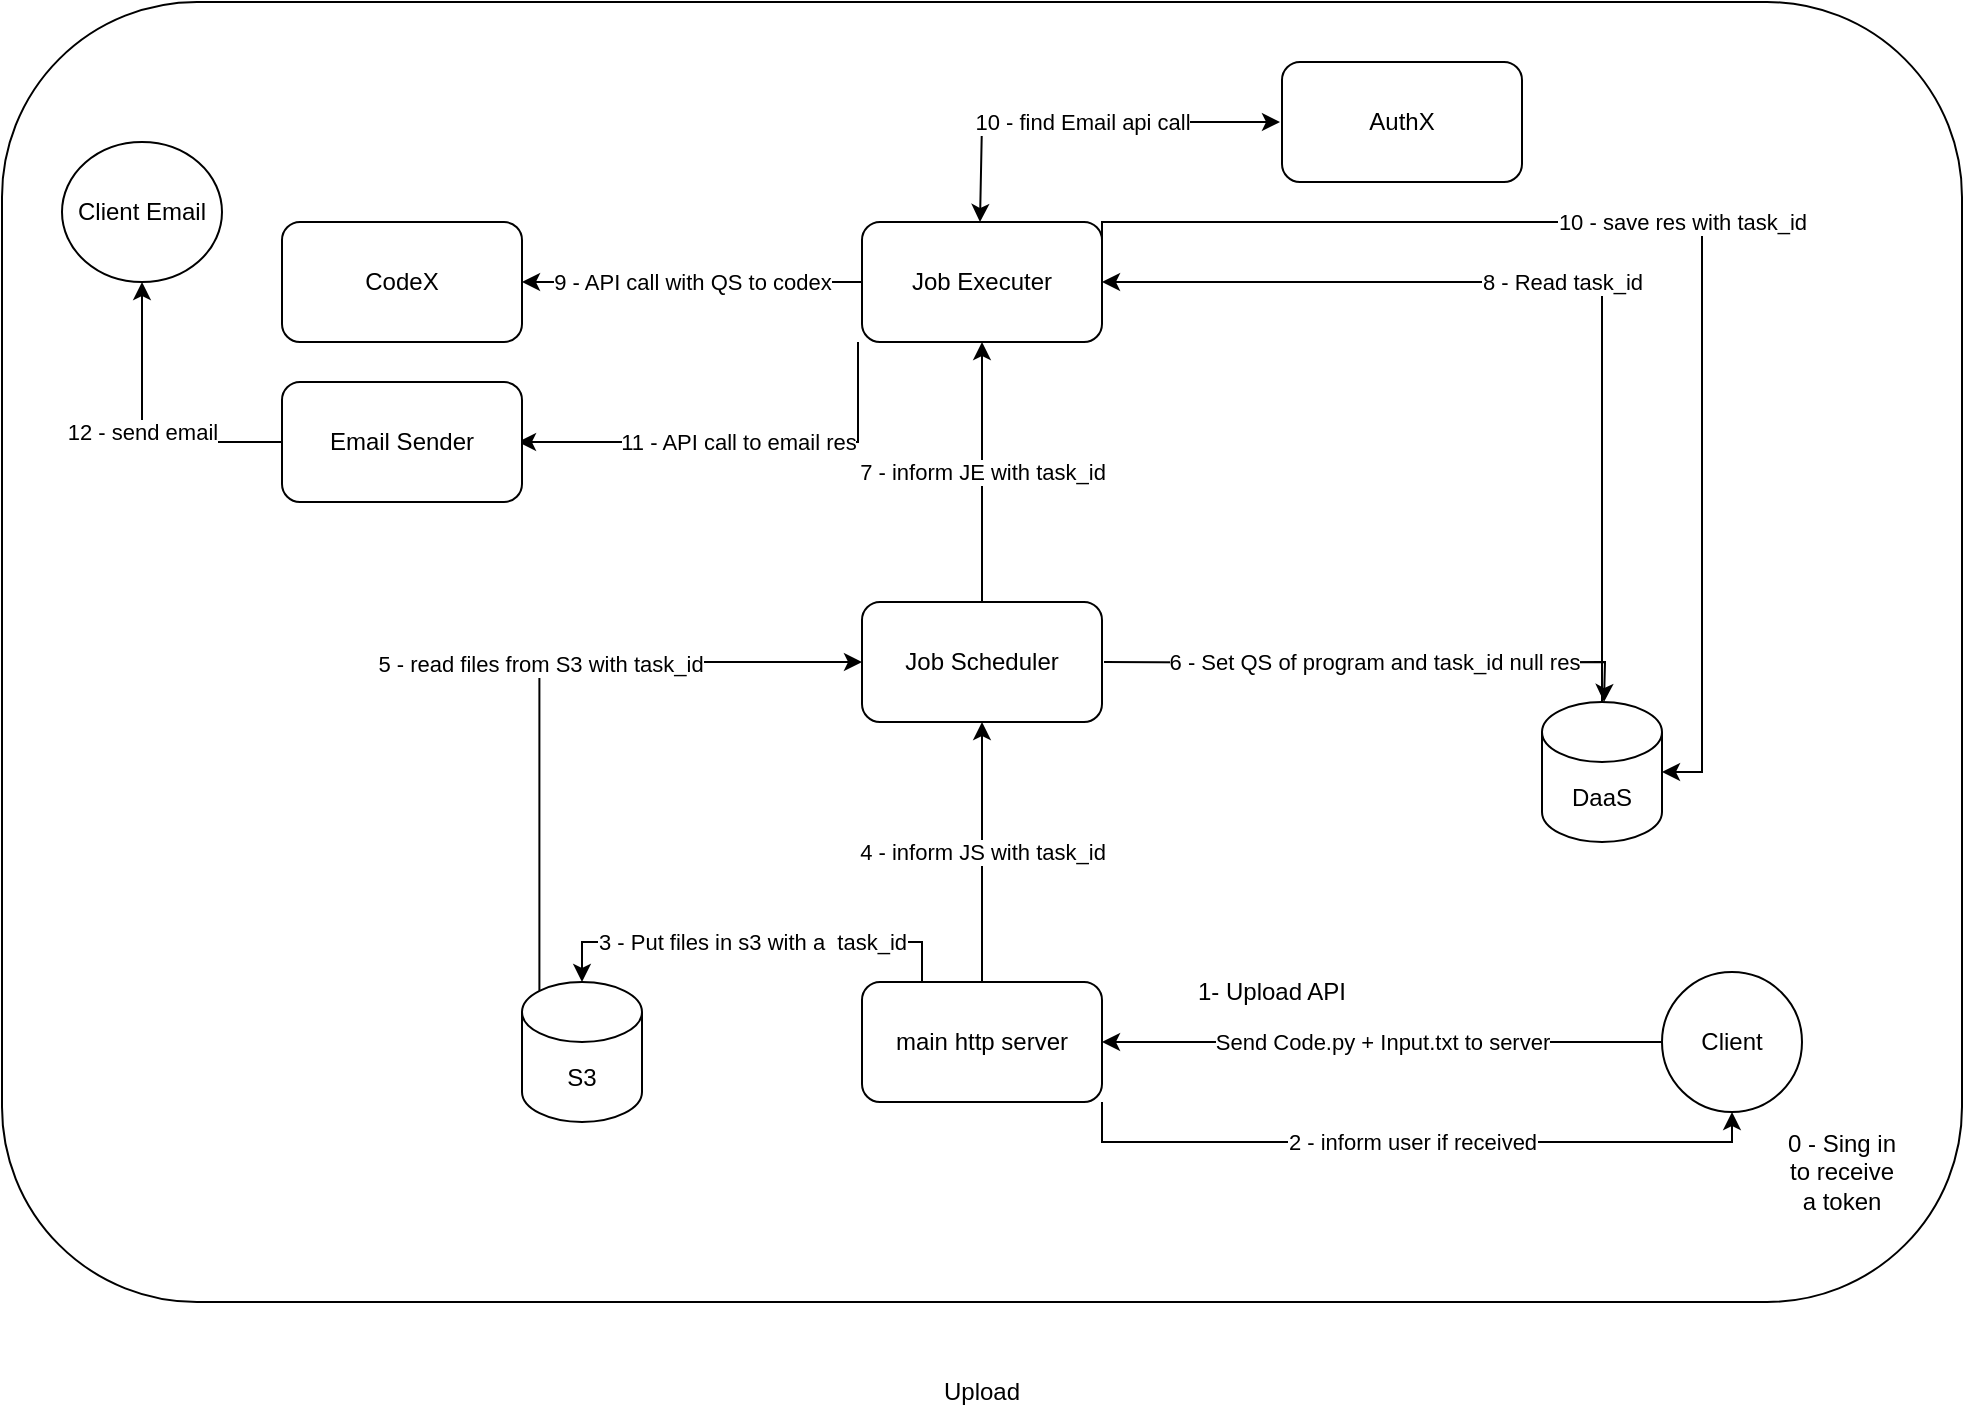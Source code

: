 <mxfile version="20.8.10" type="device"><diagram name="Page-1" id="YKlqJMxCrwO5h3I3f19s"><mxGraphModel dx="1713" dy="505" grid="1" gridSize="10" guides="1" tooltips="1" connect="1" arrows="1" fold="1" page="1" pageScale="1" pageWidth="850" pageHeight="1100" math="0" shadow="0"><root><mxCell id="0"/><mxCell id="1" parent="0"/><mxCell id="SpLWoaWz7Gwmaehw5l2N-1" value="" style="rounded=1;whiteSpace=wrap;html=1;" parent="1" vertex="1"><mxGeometry x="-100" y="30" width="980" height="650" as="geometry"/></mxCell><mxCell id="SpLWoaWz7Gwmaehw5l2N-2" value="Upload&lt;br&gt;" style="text;html=1;strokeColor=none;fillColor=none;align=center;verticalAlign=middle;whiteSpace=wrap;rounded=0;" parent="1" vertex="1"><mxGeometry x="360" y="710" width="60" height="30" as="geometry"/></mxCell><mxCell id="SpLWoaWz7Gwmaehw5l2N-9" value="2 - inform user if received" style="edgeStyle=orthogonalEdgeStyle;rounded=0;orthogonalLoop=1;jettySize=auto;html=1;exitX=1;exitY=1;exitDx=0;exitDy=0;entryX=0.5;entryY=1;entryDx=0;entryDy=0;" parent="1" source="SpLWoaWz7Gwmaehw5l2N-3" target="SpLWoaWz7Gwmaehw5l2N-5" edge="1"><mxGeometry relative="1" as="geometry"/></mxCell><mxCell id="SpLWoaWz7Gwmaehw5l2N-12" value="3 - Put files in s3 with a&amp;nbsp; task_id" style="edgeStyle=orthogonalEdgeStyle;rounded=0;orthogonalLoop=1;jettySize=auto;html=1;exitX=0.25;exitY=0;exitDx=0;exitDy=0;entryX=0.5;entryY=0;entryDx=0;entryDy=0;entryPerimeter=0;" parent="1" source="SpLWoaWz7Gwmaehw5l2N-3" target="SpLWoaWz7Gwmaehw5l2N-11" edge="1"><mxGeometry relative="1" as="geometry"/></mxCell><mxCell id="SpLWoaWz7Gwmaehw5l2N-14" value="4 - inform JS with task_id" style="edgeStyle=orthogonalEdgeStyle;rounded=0;orthogonalLoop=1;jettySize=auto;html=1;exitX=0.5;exitY=0;exitDx=0;exitDy=0;entryX=0.5;entryY=1;entryDx=0;entryDy=0;" parent="1" source="SpLWoaWz7Gwmaehw5l2N-3" target="SpLWoaWz7Gwmaehw5l2N-13" edge="1"><mxGeometry relative="1" as="geometry"/></mxCell><mxCell id="SpLWoaWz7Gwmaehw5l2N-3" value="main http server" style="rounded=1;whiteSpace=wrap;html=1;" parent="1" vertex="1"><mxGeometry x="330" y="520" width="120" height="60" as="geometry"/></mxCell><mxCell id="SpLWoaWz7Gwmaehw5l2N-7" value="Send Code.py + Input.txt to server" style="edgeStyle=orthogonalEdgeStyle;rounded=0;orthogonalLoop=1;jettySize=auto;html=1;exitX=0;exitY=0.5;exitDx=0;exitDy=0;entryX=1;entryY=0.5;entryDx=0;entryDy=0;" parent="1" source="SpLWoaWz7Gwmaehw5l2N-5" target="SpLWoaWz7Gwmaehw5l2N-3" edge="1"><mxGeometry relative="1" as="geometry"/></mxCell><mxCell id="SpLWoaWz7Gwmaehw5l2N-5" value="Client&lt;br&gt;" style="ellipse;whiteSpace=wrap;html=1;" parent="1" vertex="1"><mxGeometry x="730" y="515" width="70" height="70" as="geometry"/></mxCell><mxCell id="SpLWoaWz7Gwmaehw5l2N-6" value="0 - Sing in to receive a token" style="text;html=1;strokeColor=none;fillColor=none;align=center;verticalAlign=middle;whiteSpace=wrap;rounded=0;" parent="1" vertex="1"><mxGeometry x="790" y="600" width="60" height="30" as="geometry"/></mxCell><mxCell id="SpLWoaWz7Gwmaehw5l2N-8" value="1- Upload API" style="text;html=1;strokeColor=none;fillColor=none;align=center;verticalAlign=middle;whiteSpace=wrap;rounded=0;" parent="1" vertex="1"><mxGeometry x="490" y="510" width="90" height="30" as="geometry"/></mxCell><mxCell id="SpLWoaWz7Gwmaehw5l2N-15" value="5 - read files from S3 with task_id" style="edgeStyle=orthogonalEdgeStyle;rounded=0;orthogonalLoop=1;jettySize=auto;html=1;exitX=0.145;exitY=0;exitDx=0;exitDy=4.35;exitPerimeter=0;entryX=0;entryY=0.5;entryDx=0;entryDy=0;" parent="1" source="SpLWoaWz7Gwmaehw5l2N-11" target="SpLWoaWz7Gwmaehw5l2N-13" edge="1"><mxGeometry relative="1" as="geometry"><Array as="points"><mxPoint x="169" y="360"/></Array></mxGeometry></mxCell><mxCell id="SpLWoaWz7Gwmaehw5l2N-11" value="S3" style="shape=cylinder3;whiteSpace=wrap;html=1;boundedLbl=1;backgroundOutline=1;size=15;" parent="1" vertex="1"><mxGeometry x="160" y="520" width="60" height="70" as="geometry"/></mxCell><mxCell id="SpLWoaWz7Gwmaehw5l2N-18" value="6 - Set QS of program and task_id null res" style="edgeStyle=orthogonalEdgeStyle;rounded=0;orthogonalLoop=1;jettySize=auto;html=1;exitX=1;exitY=0.5;exitDx=0;exitDy=0;entryX=0.5;entryY=0;entryDx=0;entryDy=0;entryPerimeter=0;" parent="1" edge="1"><mxGeometry relative="1" as="geometry"><mxPoint x="451" y="360" as="sourcePoint"/><mxPoint x="701" y="380" as="targetPoint"/></mxGeometry></mxCell><mxCell id="SpLWoaWz7Gwmaehw5l2N-21" value="7 - inform JE with task_id" style="edgeStyle=orthogonalEdgeStyle;rounded=0;orthogonalLoop=1;jettySize=auto;html=1;exitX=0.5;exitY=0;exitDx=0;exitDy=0;entryX=0.5;entryY=1;entryDx=0;entryDy=0;" parent="1" source="SpLWoaWz7Gwmaehw5l2N-13" target="SpLWoaWz7Gwmaehw5l2N-19" edge="1"><mxGeometry relative="1" as="geometry"/></mxCell><mxCell id="SpLWoaWz7Gwmaehw5l2N-13" value="Job Scheduler" style="rounded=1;whiteSpace=wrap;html=1;" parent="1" vertex="1"><mxGeometry x="330" y="330" width="120" height="60" as="geometry"/></mxCell><mxCell id="SpLWoaWz7Gwmaehw5l2N-22" value="8 - Read task_id" style="edgeStyle=orthogonalEdgeStyle;rounded=0;orthogonalLoop=1;jettySize=auto;html=1;exitX=0.5;exitY=0;exitDx=0;exitDy=0;exitPerimeter=0;entryX=1;entryY=0.5;entryDx=0;entryDy=0;" parent="1" source="SpLWoaWz7Gwmaehw5l2N-17" target="SpLWoaWz7Gwmaehw5l2N-19" edge="1"><mxGeometry relative="1" as="geometry"/></mxCell><mxCell id="SpLWoaWz7Gwmaehw5l2N-17" value="DaaS" style="shape=cylinder3;whiteSpace=wrap;html=1;boundedLbl=1;backgroundOutline=1;size=15;" parent="1" vertex="1"><mxGeometry x="670" y="380" width="60" height="70" as="geometry"/></mxCell><mxCell id="SpLWoaWz7Gwmaehw5l2N-24" value="9 - API call with QS to codex" style="edgeStyle=orthogonalEdgeStyle;rounded=0;orthogonalLoop=1;jettySize=auto;html=1;exitX=0;exitY=0.5;exitDx=0;exitDy=0;entryX=1;entryY=0.5;entryDx=0;entryDy=0;" parent="1" source="SpLWoaWz7Gwmaehw5l2N-19" target="SpLWoaWz7Gwmaehw5l2N-23" edge="1"><mxGeometry relative="1" as="geometry"/></mxCell><mxCell id="SpLWoaWz7Gwmaehw5l2N-25" value="10 - save res with task_id" style="edgeStyle=orthogonalEdgeStyle;rounded=0;orthogonalLoop=1;jettySize=auto;html=1;exitX=1;exitY=0.25;exitDx=0;exitDy=0;entryX=1;entryY=0.5;entryDx=0;entryDy=0;entryPerimeter=0;" parent="1" source="SpLWoaWz7Gwmaehw5l2N-19" target="SpLWoaWz7Gwmaehw5l2N-17" edge="1"><mxGeometry relative="1" as="geometry"><Array as="points"><mxPoint x="450" y="140"/><mxPoint x="750" y="140"/><mxPoint x="750" y="415"/></Array></mxGeometry></mxCell><mxCell id="SpLWoaWz7Gwmaehw5l2N-26" value="11 - API call to email res" style="edgeStyle=orthogonalEdgeStyle;rounded=0;orthogonalLoop=1;jettySize=auto;html=1;exitX=0;exitY=1;exitDx=0;exitDy=0;entryX=1;entryY=0.5;entryDx=0;entryDy=0;" parent="1" edge="1"><mxGeometry relative="1" as="geometry"><mxPoint x="328" y="200" as="sourcePoint"/><mxPoint x="158" y="250" as="targetPoint"/><Array as="points"><mxPoint x="328" y="250"/><mxPoint x="158" y="250"/></Array></mxGeometry></mxCell><mxCell id="SpLWoaWz7Gwmaehw5l2N-19" value="Job Executer" style="rounded=1;whiteSpace=wrap;html=1;" parent="1" vertex="1"><mxGeometry x="330" y="140" width="120" height="60" as="geometry"/></mxCell><mxCell id="SpLWoaWz7Gwmaehw5l2N-31" value="12 - send email" style="edgeStyle=orthogonalEdgeStyle;rounded=0;orthogonalLoop=1;jettySize=auto;html=1;exitX=0;exitY=0.5;exitDx=0;exitDy=0;entryX=0.5;entryY=1;entryDx=0;entryDy=0;" parent="1" source="SpLWoaWz7Gwmaehw5l2N-20" target="SpLWoaWz7Gwmaehw5l2N-30" edge="1"><mxGeometry relative="1" as="geometry"/></mxCell><mxCell id="SpLWoaWz7Gwmaehw5l2N-20" value="Email Sender" style="rounded=1;whiteSpace=wrap;html=1;" parent="1" vertex="1"><mxGeometry x="40" y="220" width="120" height="60" as="geometry"/></mxCell><mxCell id="SpLWoaWz7Gwmaehw5l2N-23" value="CodeX" style="rounded=1;whiteSpace=wrap;html=1;" parent="1" vertex="1"><mxGeometry x="40" y="140" width="120" height="60" as="geometry"/></mxCell><mxCell id="SpLWoaWz7Gwmaehw5l2N-27" value="AuthX" style="rounded=1;whiteSpace=wrap;html=1;" parent="1" vertex="1"><mxGeometry x="540" y="60" width="120" height="60" as="geometry"/></mxCell><mxCell id="SpLWoaWz7Gwmaehw5l2N-29" value="10 - find Email api call" style="endArrow=classic;startArrow=classic;html=1;rounded=0;exitX=0;exitY=0.5;exitDx=0;exitDy=0;entryX=0.5;entryY=0;entryDx=0;entryDy=0;" parent="1" edge="1"><mxGeometry width="50" height="50" relative="1" as="geometry"><mxPoint x="539" y="90" as="sourcePoint"/><mxPoint x="389" y="140" as="targetPoint"/><Array as="points"><mxPoint x="489" y="90"/><mxPoint x="390" y="90"/></Array></mxGeometry></mxCell><mxCell id="SpLWoaWz7Gwmaehw5l2N-30" value="Client Email" style="ellipse;whiteSpace=wrap;html=1;" parent="1" vertex="1"><mxGeometry x="-70" y="100" width="80" height="70" as="geometry"/></mxCell></root></mxGraphModel></diagram></mxfile>